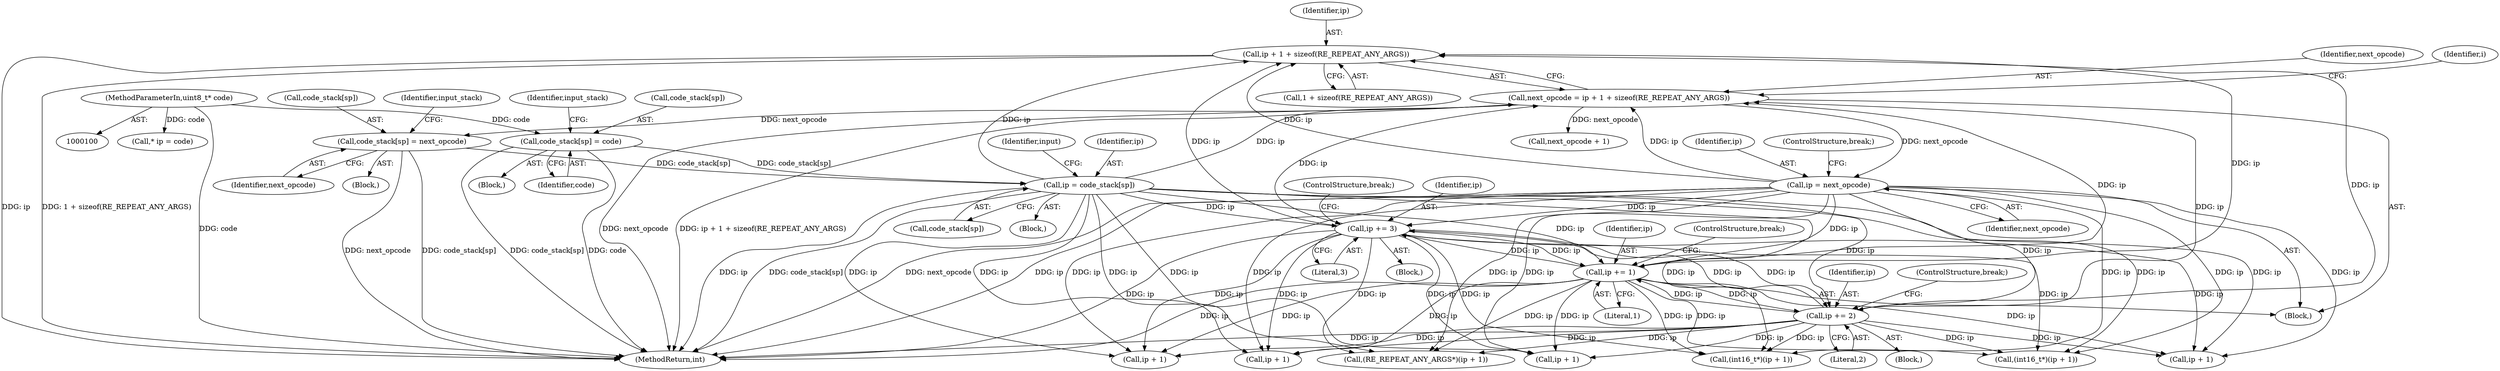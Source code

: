 digraph "0_yara_992480c30f75943e9cd6245bb2015c7737f9b661@API" {
"1000341" [label="(Call,ip + 1 + sizeof(RE_REPEAT_ANY_ARGS))"];
"1000186" [label="(Call,ip = code_stack[sp])"];
"1000403" [label="(Call,code_stack[sp] = next_opcode)"];
"1000339" [label="(Call,next_opcode = ip + 1 + sizeof(RE_REPEAT_ANY_ARGS))"];
"1000312" [label="(Call,ip += 3)"];
"1000327" [label="(Call,ip += 1)"];
"1000434" [label="(Call,ip = next_opcode)"];
"1000269" [label="(Call,ip += 2)"];
"1000162" [label="(Call,code_stack[sp] = code)"];
"1000101" [label="(MethodParameterIn,uint8_t* code)"];
"1000285" [label="(Call,ip + 1)"];
"1000327" [label="(Call,ip += 1)"];
"1000436" [label="(Identifier,next_opcode)"];
"1000166" [label="(Identifier,code)"];
"1000188" [label="(Call,code_stack[sp])"];
"1000437" [label="(ControlStructure,break;)"];
"1000330" [label="(ControlStructure,break;)"];
"1000349" [label="(Identifier,i)"];
"1000314" [label="(Literal,3)"];
"1000186" [label="(Call,ip = code_stack[sp])"];
"1000334" [label="(Call,(RE_REPEAT_ANY_ARGS*)(ip + 1))"];
"1000270" [label="(Identifier,ip)"];
"1000277" [label="(ControlStructure,break;)"];
"1000295" [label="(Call,ip + 1)"];
"1000109" [label="(Block,)"];
"1000340" [label="(Identifier,next_opcode)"];
"1000101" [label="(MethodParameterIn,uint8_t* code)"];
"1000271" [label="(Literal,2)"];
"1000390" [label="(Call,next_opcode + 1)"];
"1000169" [label="(Identifier,input_stack)"];
"1000312" [label="(Call,ip += 3)"];
"1000404" [label="(Call,code_stack[sp])"];
"1000320" [label="(ControlStructure,break;)"];
"1000452" [label="(MethodReturn,int)"];
"1000183" [label="(Block,)"];
"1000341" [label="(Call,ip + 1 + sizeof(RE_REPEAT_ANY_ARGS))"];
"1000410" [label="(Identifier,input_stack)"];
"1000187" [label="(Identifier,ip)"];
"1000162" [label="(Call,code_stack[sp] = code)"];
"1000293" [label="(Call,(int16_t*)(ip + 1))"];
"1000163" [label="(Call,code_stack[sp])"];
"1000407" [label="(Identifier,next_opcode)"];
"1000269" [label="(Call,ip += 2)"];
"1000329" [label="(Literal,1)"];
"1000253" [label="(Block,)"];
"1000434" [label="(Call,ip = next_opcode)"];
"1000115" [label="(Call,* ip = code)"];
"1000263" [label="(Block,)"];
"1000283" [label="(Call,(int16_t*)(ip + 1))"];
"1000306" [label="(Block,)"];
"1000343" [label="(Call,1 + sizeof(RE_REPEAT_ANY_ARGS))"];
"1000192" [label="(Identifier,input)"];
"1000260" [label="(Call,ip + 1)"];
"1000313" [label="(Identifier,ip)"];
"1000339" [label="(Call,next_opcode = ip + 1 + sizeof(RE_REPEAT_ANY_ARGS))"];
"1000336" [label="(Call,ip + 1)"];
"1000395" [label="(Block,)"];
"1000328" [label="(Identifier,ip)"];
"1000403" [label="(Call,code_stack[sp] = next_opcode)"];
"1000435" [label="(Identifier,ip)"];
"1000342" [label="(Identifier,ip)"];
"1000341" -> "1000339"  [label="AST: "];
"1000341" -> "1000343"  [label="CFG: "];
"1000342" -> "1000341"  [label="AST: "];
"1000343" -> "1000341"  [label="AST: "];
"1000339" -> "1000341"  [label="CFG: "];
"1000341" -> "1000452"  [label="DDG: 1 + sizeof(RE_REPEAT_ANY_ARGS)"];
"1000341" -> "1000452"  [label="DDG: ip"];
"1000186" -> "1000341"  [label="DDG: ip"];
"1000312" -> "1000341"  [label="DDG: ip"];
"1000327" -> "1000341"  [label="DDG: ip"];
"1000434" -> "1000341"  [label="DDG: ip"];
"1000269" -> "1000341"  [label="DDG: ip"];
"1000186" -> "1000183"  [label="AST: "];
"1000186" -> "1000188"  [label="CFG: "];
"1000187" -> "1000186"  [label="AST: "];
"1000188" -> "1000186"  [label="AST: "];
"1000192" -> "1000186"  [label="CFG: "];
"1000186" -> "1000452"  [label="DDG: code_stack[sp]"];
"1000186" -> "1000452"  [label="DDG: ip"];
"1000403" -> "1000186"  [label="DDG: code_stack[sp]"];
"1000162" -> "1000186"  [label="DDG: code_stack[sp]"];
"1000186" -> "1000260"  [label="DDG: ip"];
"1000186" -> "1000269"  [label="DDG: ip"];
"1000186" -> "1000283"  [label="DDG: ip"];
"1000186" -> "1000285"  [label="DDG: ip"];
"1000186" -> "1000293"  [label="DDG: ip"];
"1000186" -> "1000295"  [label="DDG: ip"];
"1000186" -> "1000312"  [label="DDG: ip"];
"1000186" -> "1000327"  [label="DDG: ip"];
"1000186" -> "1000334"  [label="DDG: ip"];
"1000186" -> "1000336"  [label="DDG: ip"];
"1000186" -> "1000339"  [label="DDG: ip"];
"1000403" -> "1000395"  [label="AST: "];
"1000403" -> "1000407"  [label="CFG: "];
"1000404" -> "1000403"  [label="AST: "];
"1000407" -> "1000403"  [label="AST: "];
"1000410" -> "1000403"  [label="CFG: "];
"1000403" -> "1000452"  [label="DDG: code_stack[sp]"];
"1000403" -> "1000452"  [label="DDG: next_opcode"];
"1000339" -> "1000403"  [label="DDG: next_opcode"];
"1000339" -> "1000253"  [label="AST: "];
"1000340" -> "1000339"  [label="AST: "];
"1000349" -> "1000339"  [label="CFG: "];
"1000339" -> "1000452"  [label="DDG: next_opcode"];
"1000339" -> "1000452"  [label="DDG: ip + 1 + sizeof(RE_REPEAT_ANY_ARGS)"];
"1000312" -> "1000339"  [label="DDG: ip"];
"1000327" -> "1000339"  [label="DDG: ip"];
"1000434" -> "1000339"  [label="DDG: ip"];
"1000269" -> "1000339"  [label="DDG: ip"];
"1000339" -> "1000390"  [label="DDG: next_opcode"];
"1000339" -> "1000434"  [label="DDG: next_opcode"];
"1000312" -> "1000306"  [label="AST: "];
"1000312" -> "1000314"  [label="CFG: "];
"1000313" -> "1000312"  [label="AST: "];
"1000314" -> "1000312"  [label="AST: "];
"1000320" -> "1000312"  [label="CFG: "];
"1000312" -> "1000452"  [label="DDG: ip"];
"1000312" -> "1000260"  [label="DDG: ip"];
"1000312" -> "1000269"  [label="DDG: ip"];
"1000312" -> "1000283"  [label="DDG: ip"];
"1000312" -> "1000285"  [label="DDG: ip"];
"1000312" -> "1000293"  [label="DDG: ip"];
"1000312" -> "1000295"  [label="DDG: ip"];
"1000327" -> "1000312"  [label="DDG: ip"];
"1000434" -> "1000312"  [label="DDG: ip"];
"1000269" -> "1000312"  [label="DDG: ip"];
"1000312" -> "1000327"  [label="DDG: ip"];
"1000312" -> "1000334"  [label="DDG: ip"];
"1000312" -> "1000336"  [label="DDG: ip"];
"1000327" -> "1000253"  [label="AST: "];
"1000327" -> "1000329"  [label="CFG: "];
"1000328" -> "1000327"  [label="AST: "];
"1000329" -> "1000327"  [label="AST: "];
"1000330" -> "1000327"  [label="CFG: "];
"1000327" -> "1000452"  [label="DDG: ip"];
"1000327" -> "1000260"  [label="DDG: ip"];
"1000327" -> "1000269"  [label="DDG: ip"];
"1000327" -> "1000283"  [label="DDG: ip"];
"1000327" -> "1000285"  [label="DDG: ip"];
"1000327" -> "1000293"  [label="DDG: ip"];
"1000327" -> "1000295"  [label="DDG: ip"];
"1000434" -> "1000327"  [label="DDG: ip"];
"1000269" -> "1000327"  [label="DDG: ip"];
"1000327" -> "1000334"  [label="DDG: ip"];
"1000327" -> "1000336"  [label="DDG: ip"];
"1000434" -> "1000253"  [label="AST: "];
"1000434" -> "1000436"  [label="CFG: "];
"1000435" -> "1000434"  [label="AST: "];
"1000436" -> "1000434"  [label="AST: "];
"1000437" -> "1000434"  [label="CFG: "];
"1000434" -> "1000452"  [label="DDG: next_opcode"];
"1000434" -> "1000452"  [label="DDG: ip"];
"1000434" -> "1000260"  [label="DDG: ip"];
"1000434" -> "1000269"  [label="DDG: ip"];
"1000434" -> "1000283"  [label="DDG: ip"];
"1000434" -> "1000285"  [label="DDG: ip"];
"1000434" -> "1000293"  [label="DDG: ip"];
"1000434" -> "1000295"  [label="DDG: ip"];
"1000434" -> "1000334"  [label="DDG: ip"];
"1000434" -> "1000336"  [label="DDG: ip"];
"1000269" -> "1000263"  [label="AST: "];
"1000269" -> "1000271"  [label="CFG: "];
"1000270" -> "1000269"  [label="AST: "];
"1000271" -> "1000269"  [label="AST: "];
"1000277" -> "1000269"  [label="CFG: "];
"1000269" -> "1000452"  [label="DDG: ip"];
"1000269" -> "1000260"  [label="DDG: ip"];
"1000269" -> "1000283"  [label="DDG: ip"];
"1000269" -> "1000285"  [label="DDG: ip"];
"1000269" -> "1000293"  [label="DDG: ip"];
"1000269" -> "1000295"  [label="DDG: ip"];
"1000269" -> "1000334"  [label="DDG: ip"];
"1000269" -> "1000336"  [label="DDG: ip"];
"1000162" -> "1000109"  [label="AST: "];
"1000162" -> "1000166"  [label="CFG: "];
"1000163" -> "1000162"  [label="AST: "];
"1000166" -> "1000162"  [label="AST: "];
"1000169" -> "1000162"  [label="CFG: "];
"1000162" -> "1000452"  [label="DDG: code"];
"1000162" -> "1000452"  [label="DDG: code_stack[sp]"];
"1000101" -> "1000162"  [label="DDG: code"];
"1000101" -> "1000100"  [label="AST: "];
"1000101" -> "1000452"  [label="DDG: code"];
"1000101" -> "1000115"  [label="DDG: code"];
}
